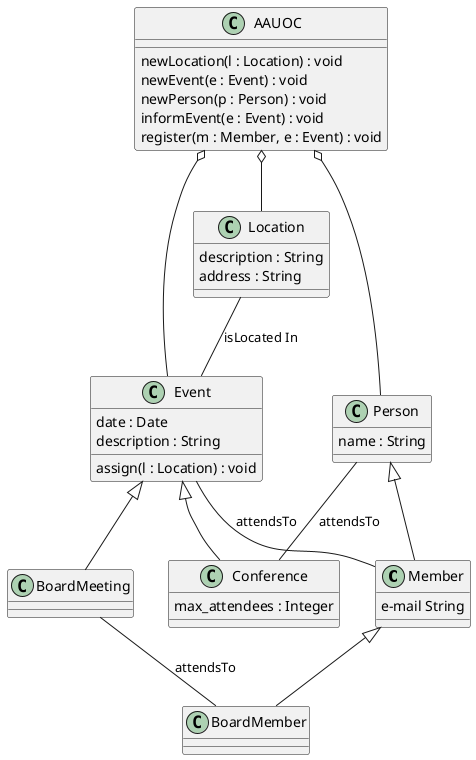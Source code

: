@startuml
class Member{
    e-mail String
}
class BoardMember{}
class Event{
    date : Date
    description : String
    assign(l : Location) : void
}
class Conference{
    max_attendees : Integer
}
class BoardMeeting{}
class Location{
    description : String
    address : String
}
class Person{
    name : String
}
Event <|-- Conference
Event <|-- BoardMeeting

Person <|-- Member
Member <|-- BoardMember

class AAUOC{
    newLocation(l : Location) : void
    newEvent(e : Event) : void
    newPerson(p : Person) : void
    informEvent(e : Event) : void
    register(m : Member, e : Event) : void
}
AAUOC o-- Person
AAUOC o-- Event
AAUOC o-- Location
Person -- Conference : attendsTo
Location -- Event : isLocated In
Event -- Member : attendsTo
BoardMeeting -- BoardMember : attendsTo
@enduml